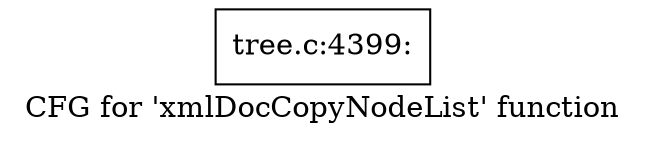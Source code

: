 digraph "CFG for 'xmlDocCopyNodeList' function" {
	label="CFG for 'xmlDocCopyNodeList' function";

	Node0x44addd0 [shape=record,label="{tree.c:4399:}"];
}

